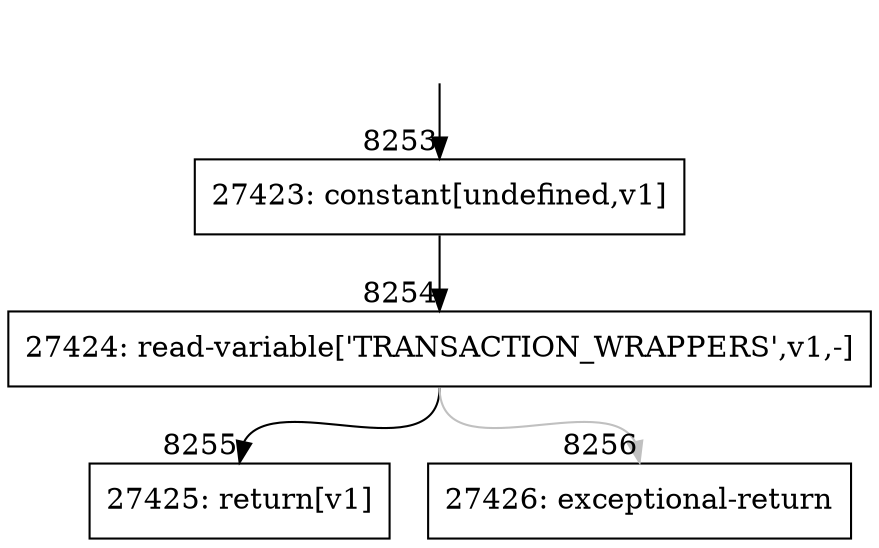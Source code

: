 digraph {
rankdir="TD"
BB_entry604[shape=none,label=""];
BB_entry604 -> BB8253 [tailport=s, headport=n, headlabel="    8253"]
BB8253 [shape=record label="{27423: constant[undefined,v1]}" ] 
BB8253 -> BB8254 [tailport=s, headport=n, headlabel="      8254"]
BB8254 [shape=record label="{27424: read-variable['TRANSACTION_WRAPPERS',v1,-]}" ] 
BB8254 -> BB8255 [tailport=s, headport=n, headlabel="      8255"]
BB8254 -> BB8256 [tailport=s, headport=n, color=gray, headlabel="      8256"]
BB8255 [shape=record label="{27425: return[v1]}" ] 
BB8256 [shape=record label="{27426: exceptional-return}" ] 
//#$~ 14469
}
